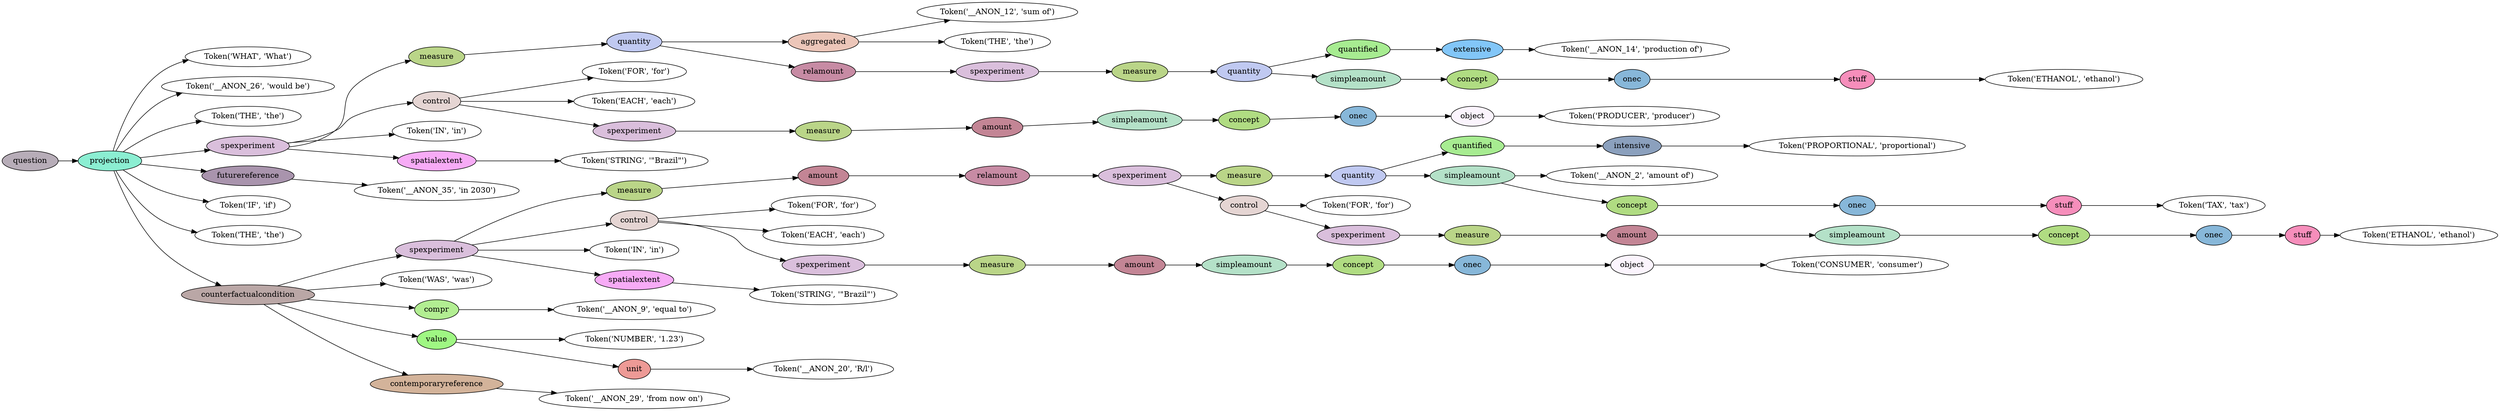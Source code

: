 digraph G {
rankdir=LR;
0 [label="Token('WHAT', 'What')"];
1 [label="Token('__ANON_26', 'would be')"];
2 [label="Token('THE', 'the')"];
3 [label="Token('__ANON_12', 'sum of')"];
4 [label="Token('THE', 'the')"];
5 [fillcolor="#ecc6b9", label=aggregated, style=filled];
5 -> 3;
5 -> 4;
6 [label="Token('__ANON_14', 'production of')"];
7 [fillcolor="#82c6f8", label=extensive, style=filled];
7 -> 6;
8 [fillcolor="#a7ec91", label=quantified, style=filled];
8 -> 7;
9 [label="Token('ETHANOL', 'ethanol')"];
10 [fillcolor="#f68ebb", label=stuff, style=filled];
10 -> 9;
11 [fillcolor="#87b7d9", label=onec, style=filled];
11 -> 10;
12 [fillcolor="#b0dc82", label=concept, style=filled];
12 -> 11;
13 [fillcolor="#b4e1c8", label=simpleamount, style=filled];
13 -> 12;
14 [fillcolor="#c0c9f1", label=quantity, style=filled];
14 -> 8;
14 -> 13;
15 [fillcolor="#bad588", label=measure, style=filled];
15 -> 14;
16 [fillcolor="#dabfdc", label=spexperiment, style=filled];
16 -> 15;
17 [fillcolor="#c78ba4", label=relamount, style=filled];
17 -> 16;
18 [fillcolor="#c0c9f1", label=quantity, style=filled];
18 -> 5;
18 -> 17;
19 [fillcolor="#bad588", label=measure, style=filled];
19 -> 18;
20 [label="Token('FOR', 'for')"];
21 [label="Token('EACH', 'each')"];
22 [label="Token('PRODUCER', 'producer')"];
23 [fillcolor="#fbf4fd", label=object, style=filled];
23 -> 22;
24 [fillcolor="#87b7d9", label=onec, style=filled];
24 -> 23;
25 [fillcolor="#b0dc82", label=concept, style=filled];
25 -> 24;
26 [fillcolor="#b4e1c8", label=simpleamount, style=filled];
26 -> 25;
27 [fillcolor="#c38595", label=amount, style=filled];
27 -> 26;
28 [fillcolor="#bad588", label=measure, style=filled];
28 -> 27;
29 [fillcolor="#dabfdc", label=spexperiment, style=filled];
29 -> 28;
30 [fillcolor="#e5d5d3", label=control, style=filled];
30 -> 20;
30 -> 21;
30 -> 29;
31 [label="Token('IN', 'in')"];
32 [label="Token('STRING', '\"Brazil\"')"];
33 [fillcolor="#f7abf6", label=spatialextent, style=filled];
33 -> 32;
34 [fillcolor="#dabfdc", label=spexperiment, style=filled];
34 -> 19;
34 -> 30;
34 -> 31;
34 -> 33;
35 [label="Token('__ANON_35', 'in 2030')"];
36 [fillcolor="#a994ad", label=futurereference, style=filled];
36 -> 35;
37 [label="Token('IF', 'if')"];
38 [label="Token('THE', 'the')"];
39 [label="Token('PROPORTIONAL', 'proportional')"];
40 [fillcolor="#8ba0bd", label=intensive, style=filled];
40 -> 39;
41 [fillcolor="#a7ec91", label=quantified, style=filled];
41 -> 40;
42 [label="Token('__ANON_2', 'amount of')"];
43 [label="Token('TAX', 'tax')"];
44 [fillcolor="#f68ebb", label=stuff, style=filled];
44 -> 43;
45 [fillcolor="#87b7d9", label=onec, style=filled];
45 -> 44;
46 [fillcolor="#b0dc82", label=concept, style=filled];
46 -> 45;
47 [fillcolor="#b4e1c8", label=simpleamount, style=filled];
47 -> 42;
47 -> 46;
48 [fillcolor="#c0c9f1", label=quantity, style=filled];
48 -> 41;
48 -> 47;
49 [fillcolor="#bad588", label=measure, style=filled];
49 -> 48;
50 [label="Token('FOR', 'for')"];
51 [label="Token('ETHANOL', 'ethanol')"];
52 [fillcolor="#f68ebb", label=stuff, style=filled];
52 -> 51;
53 [fillcolor="#87b7d9", label=onec, style=filled];
53 -> 52;
54 [fillcolor="#b0dc82", label=concept, style=filled];
54 -> 53;
55 [fillcolor="#b4e1c8", label=simpleamount, style=filled];
55 -> 54;
56 [fillcolor="#c38595", label=amount, style=filled];
56 -> 55;
57 [fillcolor="#bad588", label=measure, style=filled];
57 -> 56;
58 [fillcolor="#dabfdc", label=spexperiment, style=filled];
58 -> 57;
59 [fillcolor="#e5d5d3", label=control, style=filled];
59 -> 50;
59 -> 58;
60 [fillcolor="#dabfdc", label=spexperiment, style=filled];
60 -> 49;
60 -> 59;
61 [fillcolor="#c78ba4", label=relamount, style=filled];
61 -> 60;
62 [fillcolor="#c38595", label=amount, style=filled];
62 -> 61;
63 [fillcolor="#bad588", label=measure, style=filled];
63 -> 62;
64 [label="Token('FOR', 'for')"];
65 [label="Token('EACH', 'each')"];
66 [label="Token('CONSUMER', 'consumer')"];
67 [fillcolor="#fbf4fd", label=object, style=filled];
67 -> 66;
68 [fillcolor="#87b7d9", label=onec, style=filled];
68 -> 67;
69 [fillcolor="#b0dc82", label=concept, style=filled];
69 -> 68;
70 [fillcolor="#b4e1c8", label=simpleamount, style=filled];
70 -> 69;
71 [fillcolor="#c38595", label=amount, style=filled];
71 -> 70;
72 [fillcolor="#bad588", label=measure, style=filled];
72 -> 71;
73 [fillcolor="#dabfdc", label=spexperiment, style=filled];
73 -> 72;
74 [fillcolor="#e5d5d3", label=control, style=filled];
74 -> 64;
74 -> 65;
74 -> 73;
75 [label="Token('IN', 'in')"];
76 [label="Token('STRING', '\"Brazil\"')"];
77 [fillcolor="#f7abf6", label=spatialextent, style=filled];
77 -> 76;
78 [fillcolor="#dabfdc", label=spexperiment, style=filled];
78 -> 63;
78 -> 74;
78 -> 75;
78 -> 77;
79 [label="Token('WAS', 'was')"];
80 [label="Token('__ANON_9', 'equal to')"];
81 [fillcolor="#b2ee92", label=compr, style=filled];
81 -> 80;
82 [label="Token('NUMBER', '1.23')"];
83 [label="Token('__ANON_20', 'R/l')"];
84 [fillcolor="#ed9a96", label=unit, style=filled];
84 -> 83;
85 [fillcolor="#9ff783", label=value, style=filled];
85 -> 82;
85 -> 84;
86 [label="Token('__ANON_29', 'from now on')"];
87 [fillcolor="#d3b39a", label=contemporaryreference, style=filled];
87 -> 86;
88 [fillcolor="#baa7a6", label=counterfactualcondition, style=filled];
88 -> 78;
88 -> 79;
88 -> 81;
88 -> 85;
88 -> 87;
89 [fillcolor="#8beed2", label=projection, style=filled];
89 -> 0;
89 -> 1;
89 -> 2;
89 -> 34;
89 -> 36;
89 -> 37;
89 -> 38;
89 -> 88;
90 [fillcolor="#b7adb8", label=question, style=filled];
90 -> 89;
}
